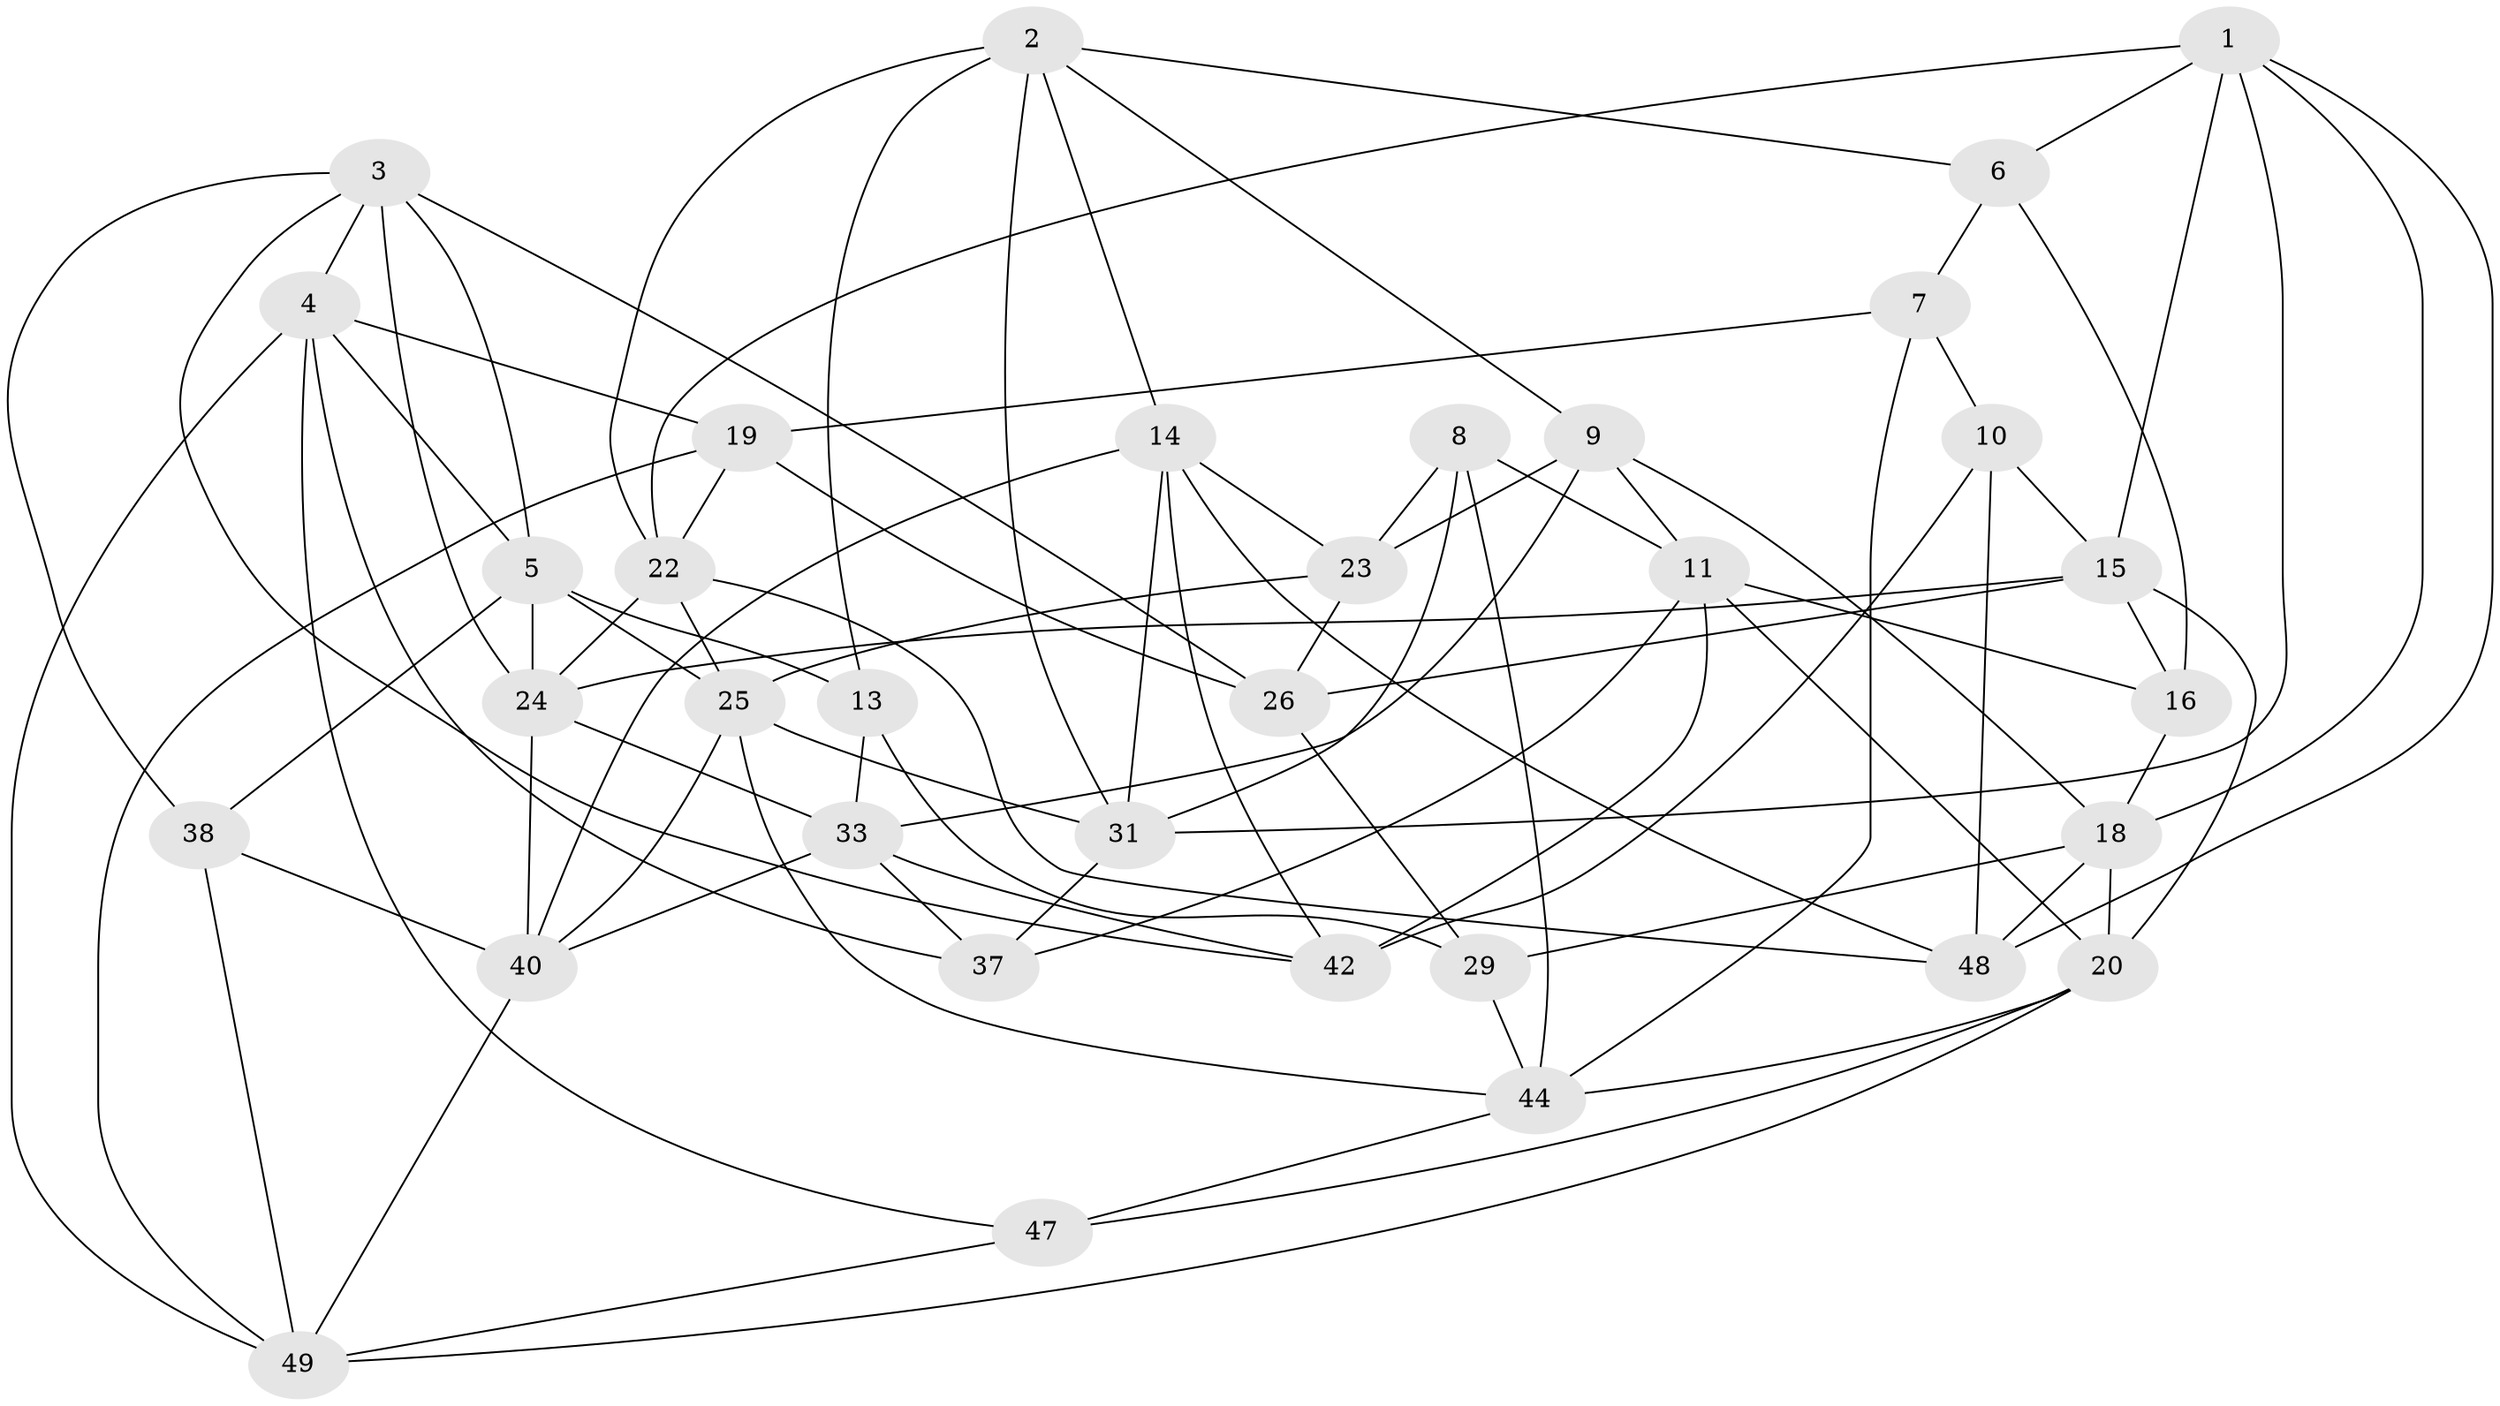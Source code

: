 // original degree distribution, {4: 1.0}
// Generated by graph-tools (version 1.1) at 2025/42/03/06/25 10:42:18]
// undirected, 34 vertices, 89 edges
graph export_dot {
graph [start="1"]
  node [color=gray90,style=filled];
  1 [super="+39"];
  2 [super="+17"];
  3 [super="+58"];
  4 [super="+12"];
  5 [super="+21"];
  6;
  7;
  8;
  9 [super="+50"];
  10 [super="+53"];
  11 [super="+34"];
  13;
  14 [super="+45"];
  15 [super="+41"];
  16;
  18 [super="+46"];
  19 [super="+57"];
  20 [super="+30"];
  22 [super="+36"];
  23 [super="+28"];
  24 [super="+32"];
  25 [super="+27"];
  26 [super="+52"];
  29;
  31 [super="+35"];
  33 [super="+43"];
  37;
  38;
  40 [super="+51"];
  42 [super="+56"];
  44 [super="+54"];
  47;
  48 [super="+55"];
  49 [super="+59"];
  1 -- 31;
  1 -- 15;
  1 -- 48;
  1 -- 18;
  1 -- 6;
  1 -- 22;
  2 -- 13;
  2 -- 22;
  2 -- 31;
  2 -- 9;
  2 -- 6;
  2 -- 14;
  3 -- 38;
  3 -- 24;
  3 -- 42;
  3 -- 4;
  3 -- 26;
  3 -- 5;
  4 -- 47;
  4 -- 19;
  4 -- 37;
  4 -- 5;
  4 -- 49;
  5 -- 38;
  5 -- 25;
  5 -- 24;
  5 -- 13;
  6 -- 7;
  6 -- 16;
  7 -- 19;
  7 -- 44;
  7 -- 10;
  8 -- 31;
  8 -- 11;
  8 -- 44;
  8 -- 23;
  9 -- 11;
  9 -- 33;
  9 -- 18;
  9 -- 23 [weight=2];
  10 -- 42 [weight=2];
  10 -- 15;
  10 -- 48 [weight=2];
  11 -- 16;
  11 -- 42;
  11 -- 37;
  11 -- 20;
  13 -- 33;
  13 -- 29;
  14 -- 40;
  14 -- 23;
  14 -- 48;
  14 -- 42;
  14 -- 31;
  15 -- 20;
  15 -- 16;
  15 -- 26;
  15 -- 24;
  16 -- 18;
  18 -- 29;
  18 -- 48;
  18 -- 20;
  19 -- 26 [weight=2];
  19 -- 49;
  19 -- 22;
  20 -- 49;
  20 -- 47;
  20 -- 44;
  22 -- 25;
  22 -- 48;
  22 -- 24;
  23 -- 25;
  23 -- 26;
  24 -- 40;
  24 -- 33;
  25 -- 31;
  25 -- 40;
  25 -- 44;
  26 -- 29;
  29 -- 44;
  31 -- 37;
  33 -- 40;
  33 -- 42;
  33 -- 37;
  38 -- 49;
  38 -- 40;
  40 -- 49;
  44 -- 47;
  47 -- 49;
}
